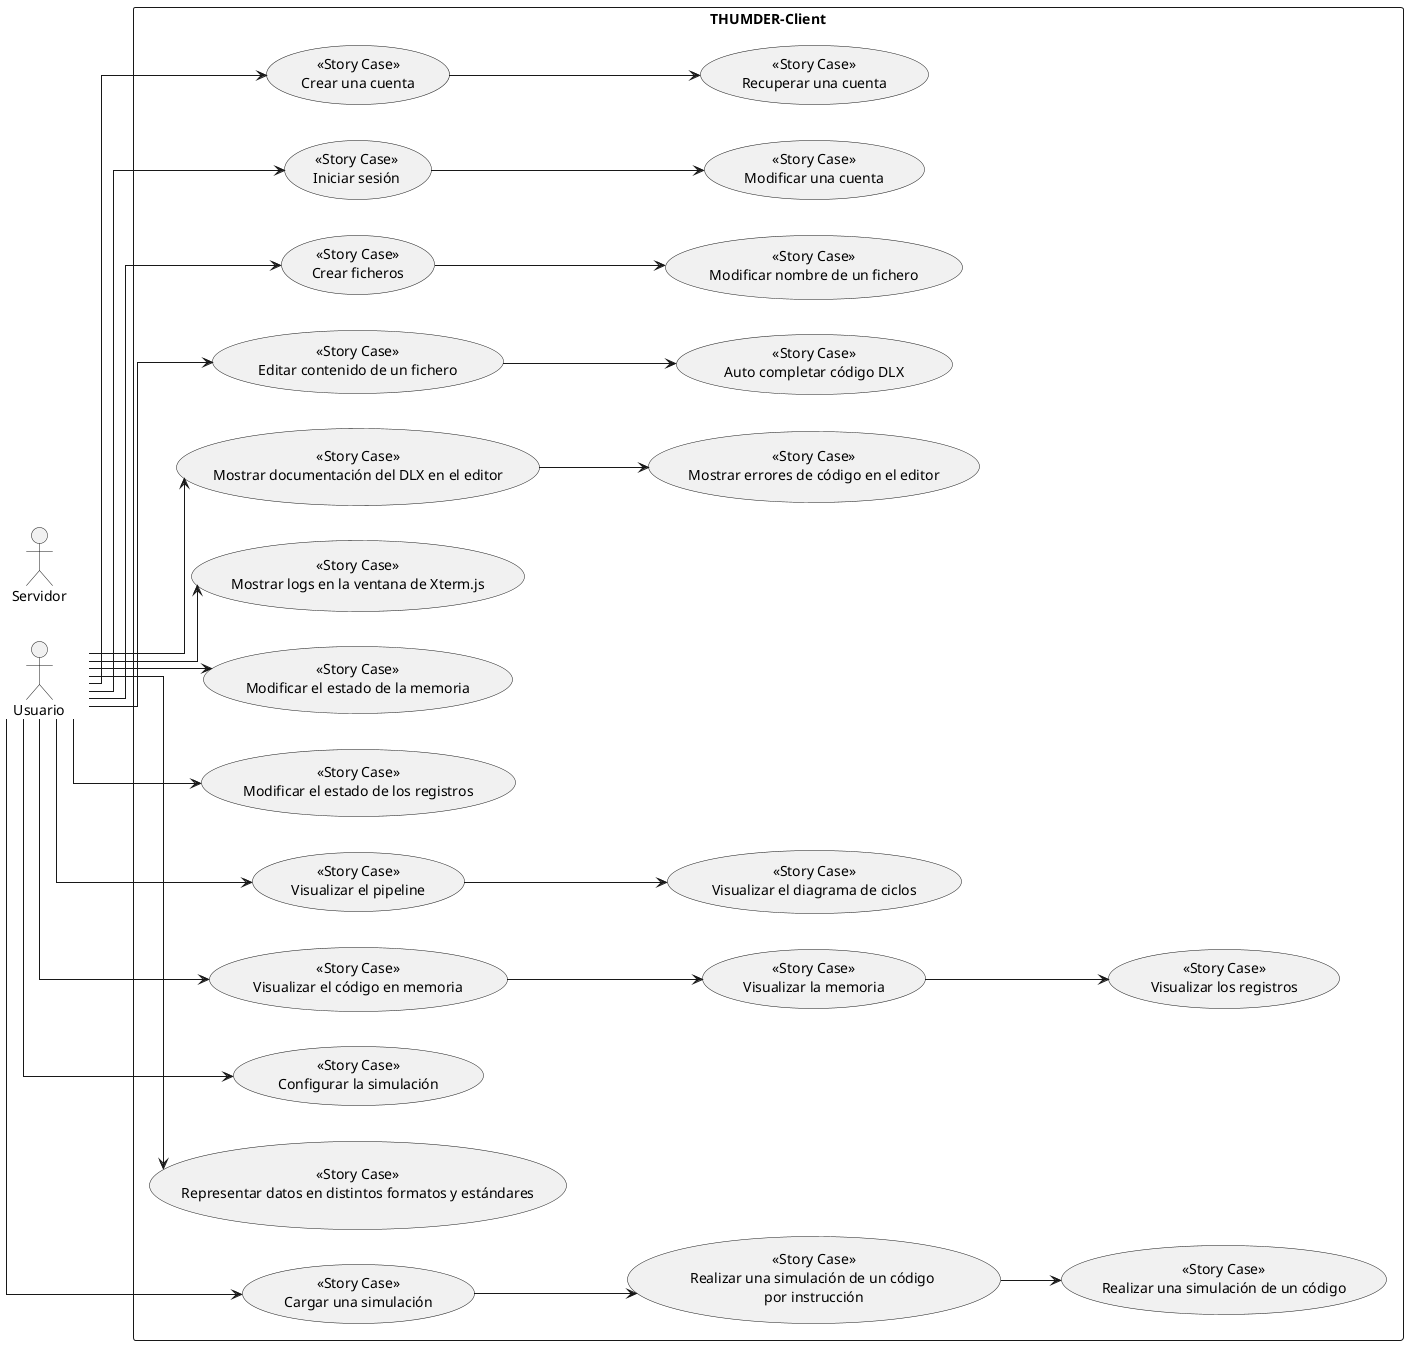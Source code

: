 @startuml
'https://plantuml.com/es/use-case-diagram
'!theme amiga from https://raw.githubusercontent.com/plantuml/plantuml/master/themes
skinparam defaultFontName consolas
skinparam minClassWidth 100
skinparam conditionStyle inside
skinparam defaultTextAlignment center
skinparam linetype polyline
skinparam linetype ortho

left to right direction
'https://www.freeprojectz.com/uml-diagram/chat-application-system-sequence-diagram
actor "Usuario" as user
actor "Servidor" as server

rectangle THUMDER-Client {
  usecase "<<Story Case>>\nCrear una cuenta" as S_CU1
  usecase "<<Story Case>>\nIniciar sesión" as S_CU2
  usecase "<<Story Case>>\nRecuperar una cuenta" as S_CU3
  usecase "<<Story Case>>\nModificar una cuenta" as S_CU4
  ''usecase "<<Story Case>>\nCrear carpetas" as S_CU5
  usecase "<<Story Case>>\nCrear ficheros" as S_CU6
  ''usecase "<<Story Case>>\nModificar nombre de una carpeta" as S_CU7
  usecase "<<Story Case>>\nModificar nombre de un fichero" as S_CU8
  usecase "<<Story Case>>\nEditar contenido de un fichero" as S_CU9
  usecase "<<Story Case>>\nAuto completar código DLX" as S_CU10
  usecase "<<Story Case>>\nMostrar documentación del DLX en el editor" as S_CU11
  usecase "<<Story Case>>\nMostrar errores de código en el editor" as S_CU12
  usecase "<<Story Case>>\nMostrar logs en la ventana de Xterm.js" as S_CU13
  usecase "<<Story Case>>\nModificar el estado de la memoria" as S_CU14
  usecase "<<Story Case>>\nModificar el estado de los registros" as S_CU15
  usecase "<<Story Case>>\nVisualizar el pipeline" as S_CU16
  usecase "<<Story Case>>\nVisualizar el diagrama de ciclos" as S_CU17
  usecase "<<Story Case>>\nVisualizar el código en memoria" as S_CU18
  usecase "<<Story Case>>\nVisualizar la memoria" as S_CU19
  usecase "<<Story Case>>\nVisualizar los registros" as S_CU20
  usecase "<<Story Case>>\nConfigurar la simulación" as S_CU21
  usecase "<<Story Case>>\nRepresentar datos en distintos formatos y estándares" as S_CU22
  usecase "<<Story Case>>\nCargar una simulación" as S_CU23
  usecase "<<Story Case>>\nRealizar una simulación de un código \npor instrucción" as S_CU24
  usecase "<<Story Case>>\nRealizar una simulación de un código" as S_CU25
}
/'
{cu-01}{Crear una cuenta}}{}
{cu-02}{Iniciar una sesión}}{}
{cu-03}{Recuperar una cuenta}}{}
{cu-04}{Modificar una cuenta}}{}
{cu-05}{Crear carpetas}}{}
{cu-06}{Crear ficheros}}{}
{cu-07}{Modificar nombre de una carpeta}}{}
{cu-08}{Modificar nombre de una fichero}}{}
{cu-09}{Editar contenido de un fichero}}{}
{cu-10}{Auto completar código DLX}}{}
{cu-11}{Mostrar documentación del DLX en el editor}}{}
{cu-12}{Mostrar errores de código en el editor}}{}
{cu-13}{Mostrar logs en la ventana de Xterm.js}}{}
{cu-14}{Modificar el estado de la memoria}}{}
{cu-15}{Modificar el estado de los registros}}{}
{cu-16}{Visualizar el pipeline}}{}
{cu-17}{Visualizar el diagrama de ciclos}}{}
{cu-18}{Visualizar el código en memoria}}{}
{cu-19}{Visualizar la memoria}}{}
{cu-20}{Visualizar los registros}}{}
{cu-21}{Configurar la simulación}}{}
{cu-22}{Representar datos en distintos formatos y estándares}}{}
{cu-23}{Cargar una simulación}}{}
{cu-24}{Realizar una simulación de un código por instrucción}}{}
{cu-25}{Realizar una simulación de un código}}{}

rectangle THUMDER-Server {
  usecase "Recibir" as S_UC00
  usecase "Analizar" as S_UC01
  usecase "Simular" as S_UC02
  usecase "Responder" as S_UC03
}
'/
'server left THUMDER-Client
'admin --> UC01
'admin --> UC02
user --> S_CU1
user --> S_CU2
S_CU1 --> S_CU3
S_CU2 --> S_CU4
''user --> S_CU5
user --> S_CU6
''S_CU5 --> S_CU7
S_CU6 --> S_CU8
user --> S_CU9
S_CU9 --> S_CU10
user --> S_CU11
S_CU11 --> S_CU12
user --> S_CU13
user --> S_CU14
user --> S_CU15
user --> S_CU16
S_CU16 --> S_CU17
user --> S_CU18
S_CU18 --> S_CU19
S_CU19 --> S_CU20
user --> S_CU21
user --> S_CU22
user --> S_CU23
S_CU23 --> S_CU24
S_CU24 --> S_CU25

@enduml
